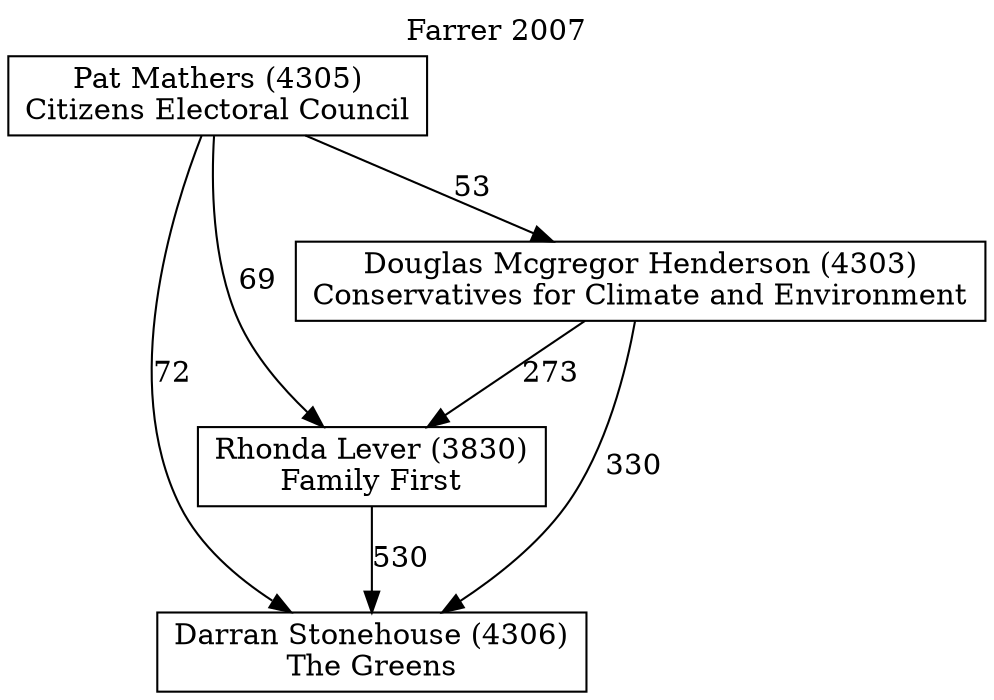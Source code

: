 // House preference flow
digraph "Darran Stonehouse (4306)_Farrer_2007" {
	graph [label="Farrer 2007" labelloc=t mclimit=10]
	node [shape=box]
	"Darran Stonehouse (4306)" [label="Darran Stonehouse (4306)
The Greens"]
	"Rhonda Lever (3830)" [label="Rhonda Lever (3830)
Family First"]
	"Douglas Mcgregor Henderson (4303)" [label="Douglas Mcgregor Henderson (4303)
Conservatives for Climate and Environment"]
	"Pat Mathers (4305)" [label="Pat Mathers (4305)
Citizens Electoral Council"]
	"Darran Stonehouse (4306)" [label="Darran Stonehouse (4306)
The Greens"]
	"Douglas Mcgregor Henderson (4303)" [label="Douglas Mcgregor Henderson (4303)
Conservatives for Climate and Environment"]
	"Pat Mathers (4305)" [label="Pat Mathers (4305)
Citizens Electoral Council"]
	"Darran Stonehouse (4306)" [label="Darran Stonehouse (4306)
The Greens"]
	"Pat Mathers (4305)" [label="Pat Mathers (4305)
Citizens Electoral Council"]
	"Pat Mathers (4305)" [label="Pat Mathers (4305)
Citizens Electoral Council"]
	"Douglas Mcgregor Henderson (4303)" [label="Douglas Mcgregor Henderson (4303)
Conservatives for Climate and Environment"]
	"Pat Mathers (4305)" [label="Pat Mathers (4305)
Citizens Electoral Council"]
	"Pat Mathers (4305)" [label="Pat Mathers (4305)
Citizens Electoral Council"]
	"Rhonda Lever (3830)" [label="Rhonda Lever (3830)
Family First"]
	"Douglas Mcgregor Henderson (4303)" [label="Douglas Mcgregor Henderson (4303)
Conservatives for Climate and Environment"]
	"Pat Mathers (4305)" [label="Pat Mathers (4305)
Citizens Electoral Council"]
	"Rhonda Lever (3830)" [label="Rhonda Lever (3830)
Family First"]
	"Pat Mathers (4305)" [label="Pat Mathers (4305)
Citizens Electoral Council"]
	"Pat Mathers (4305)" [label="Pat Mathers (4305)
Citizens Electoral Council"]
	"Douglas Mcgregor Henderson (4303)" [label="Douglas Mcgregor Henderson (4303)
Conservatives for Climate and Environment"]
	"Pat Mathers (4305)" [label="Pat Mathers (4305)
Citizens Electoral Council"]
	"Pat Mathers (4305)" [label="Pat Mathers (4305)
Citizens Electoral Council"]
	"Rhonda Lever (3830)" -> "Darran Stonehouse (4306)" [label=530]
	"Douglas Mcgregor Henderson (4303)" -> "Rhonda Lever (3830)" [label=273]
	"Pat Mathers (4305)" -> "Douglas Mcgregor Henderson (4303)" [label=53]
	"Douglas Mcgregor Henderson (4303)" -> "Darran Stonehouse (4306)" [label=330]
	"Pat Mathers (4305)" -> "Darran Stonehouse (4306)" [label=72]
	"Pat Mathers (4305)" -> "Rhonda Lever (3830)" [label=69]
}

